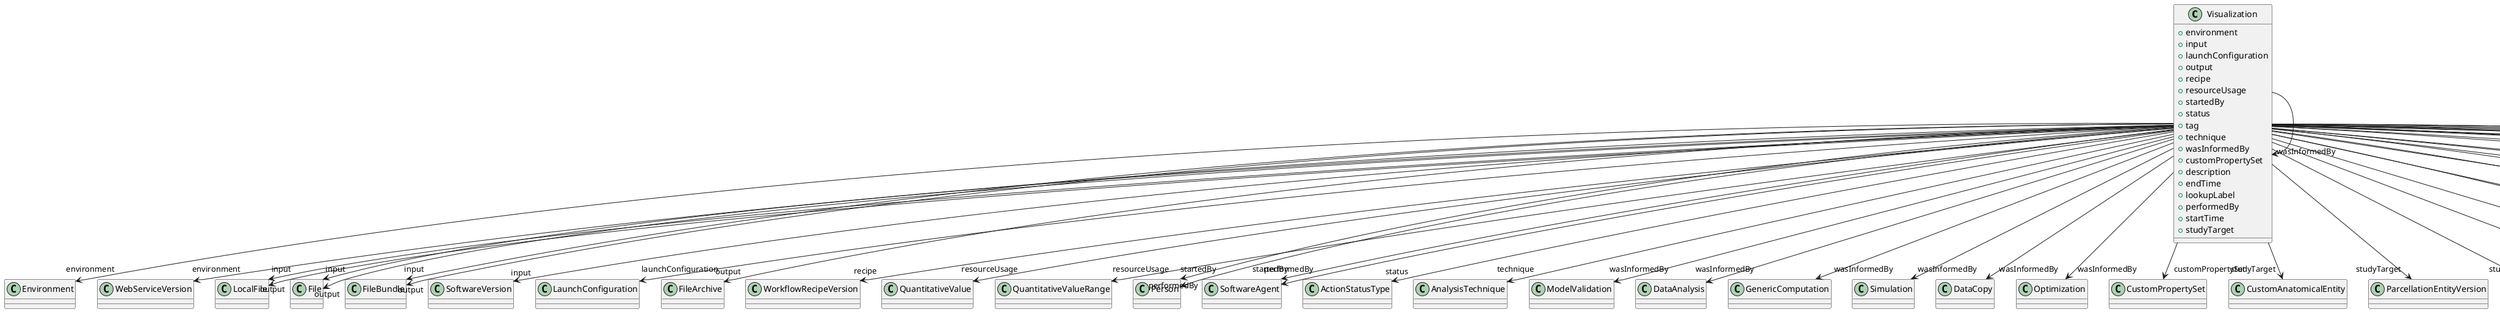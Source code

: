@startuml
class Visualization {
+environment
+input
+launchConfiguration
+output
+recipe
+resourceUsage
+startedBy
+status
+tag
+technique
+wasInformedBy
+customPropertySet
+description
+endTime
+lookupLabel
+performedBy
+startTime
+studyTarget

}
Visualization -d-> "environment" Environment
Visualization -d-> "environment" WebServiceVersion
Visualization -d-> "input" LocalFile
Visualization -d-> "input" File
Visualization -d-> "input" FileBundle
Visualization -d-> "input" SoftwareVersion
Visualization -d-> "launchConfiguration" LaunchConfiguration
Visualization -d-> "output" LocalFile
Visualization -d-> "output" File
Visualization -d-> "output" FileArchive
Visualization -d-> "output" FileBundle
Visualization -d-> "recipe" WorkflowRecipeVersion
Visualization -d-> "resourceUsage" QuantitativeValue
Visualization -d-> "resourceUsage" QuantitativeValueRange
Visualization -d-> "startedBy" Person
Visualization -d-> "startedBy" SoftwareAgent
Visualization -d-> "status" ActionStatusType
Visualization -d-> "technique" AnalysisTechnique
Visualization -d-> "wasInformedBy" ModelValidation
Visualization -d-> "wasInformedBy" Visualization
Visualization -d-> "wasInformedBy" DataAnalysis
Visualization -d-> "wasInformedBy" GenericComputation
Visualization -d-> "wasInformedBy" Simulation
Visualization -d-> "wasInformedBy" DataCopy
Visualization -d-> "wasInformedBy" Optimization
Visualization -d-> "customPropertySet" CustomPropertySet
Visualization -d-> "performedBy" Person
Visualization -d-> "performedBy" SoftwareAgent
Visualization -d-> "studyTarget" CustomAnatomicalEntity
Visualization -d-> "studyTarget" ParcellationEntityVersion
Visualization -d-> "studyTarget" ParcellationEntity
Visualization -d-> "studyTarget" OrganismSubstance
Visualization -d-> "studyTarget" SubcellularEntity
Visualization -d-> "studyTarget" Species
Visualization -d-> "studyTarget" OrganismSystem
Visualization -d-> "studyTarget" CellType
Visualization -d-> "studyTarget" Organ
Visualization -d-> "studyTarget" AuditoryStimulusType
Visualization -d-> "studyTarget" CellCultureType
Visualization -d-> "studyTarget" MolecularEntity
Visualization -d-> "studyTarget" TactileStimulusType
Visualization -d-> "studyTarget" BreedingType
Visualization -d-> "studyTarget" Disease
Visualization -d-> "studyTarget" Handedness
Visualization -d-> "studyTarget" UBERONParcellation
Visualization -d-> "studyTarget" GeneticStrainType
Visualization -d-> "studyTarget" DiseaseModel
Visualization -d-> "studyTarget" GustatoryStimulusType
Visualization -d-> "studyTarget" BiologicalOrder
Visualization -d-> "studyTarget" ElectricalStimulusType
Visualization -d-> "studyTarget" OpticalStimulusType
Visualization -d-> "studyTarget" VisualStimulusType
Visualization -d-> "studyTarget" TermSuggestion
Visualization -d-> "studyTarget" OlfactoryStimulusType
Visualization -d-> "studyTarget" BiologicalSex

@enduml